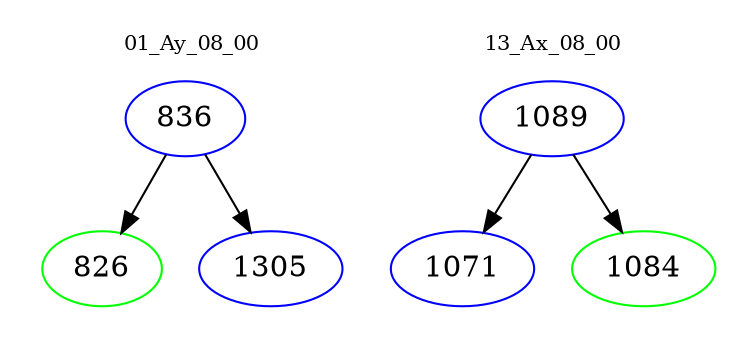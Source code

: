 digraph{
subgraph cluster_0 {
color = white
label = "01_Ay_08_00";
fontsize=10;
T0_836 [label="836", color="blue"]
T0_836 -> T0_826 [color="black"]
T0_826 [label="826", color="green"]
T0_836 -> T0_1305 [color="black"]
T0_1305 [label="1305", color="blue"]
}
subgraph cluster_1 {
color = white
label = "13_Ax_08_00";
fontsize=10;
T1_1089 [label="1089", color="blue"]
T1_1089 -> T1_1071 [color="black"]
T1_1071 [label="1071", color="blue"]
T1_1089 -> T1_1084 [color="black"]
T1_1084 [label="1084", color="green"]
}
}
